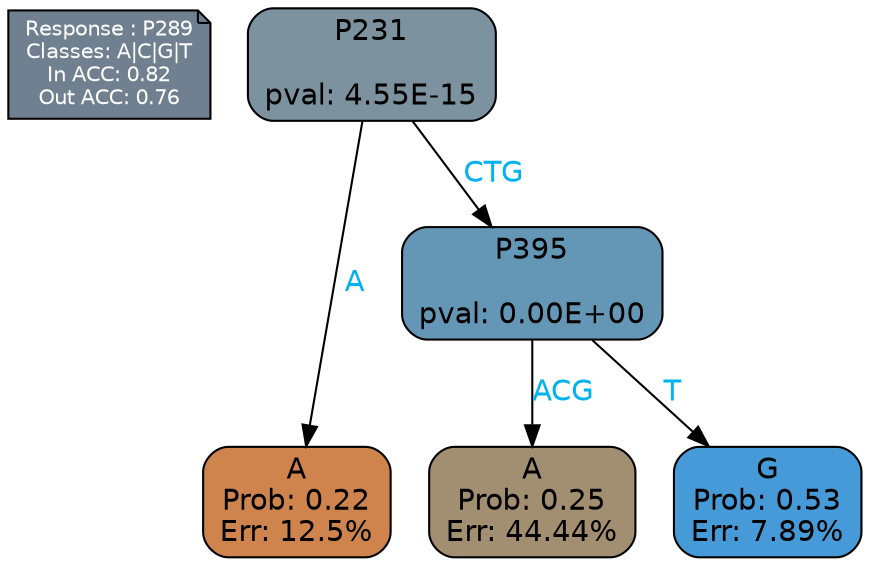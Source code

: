 digraph Tree {
node [shape=box, style="filled, rounded", color="black", fontname=helvetica] ;
graph [ranksep=equally, splines=polylines, bgcolor=transparent, dpi=600] ;
edge [fontname=helvetica] ;
LEGEND [label="Response : P289
Classes: A|C|G|T
In ACC: 0.82
Out ACC: 0.76
",shape=note,align=left,style=filled,fillcolor="slategray",fontcolor="white",fontsize=10];1 [label="P231

pval: 4.55E-15", fillcolor="#7c939f"] ;
2 [label="A
Prob: 0.22
Err: 12.5%", fillcolor="#cf844e"] ;
3 [label="P395

pval: 0.00E+00", fillcolor="#6497b6"] ;
4 [label="A
Prob: 0.25
Err: 44.44%", fillcolor="#a28f72"] ;
5 [label="G
Prob: 0.53
Err: 7.89%", fillcolor="#469ad7"] ;
1 -> 2 [label="A",fontcolor=deepskyblue2] ;
1 -> 3 [label="CTG",fontcolor=deepskyblue2] ;
3 -> 4 [label="ACG",fontcolor=deepskyblue2] ;
3 -> 5 [label="T",fontcolor=deepskyblue2] ;
{rank = same; 2;4;5;}{rank = same; LEGEND;1;}}